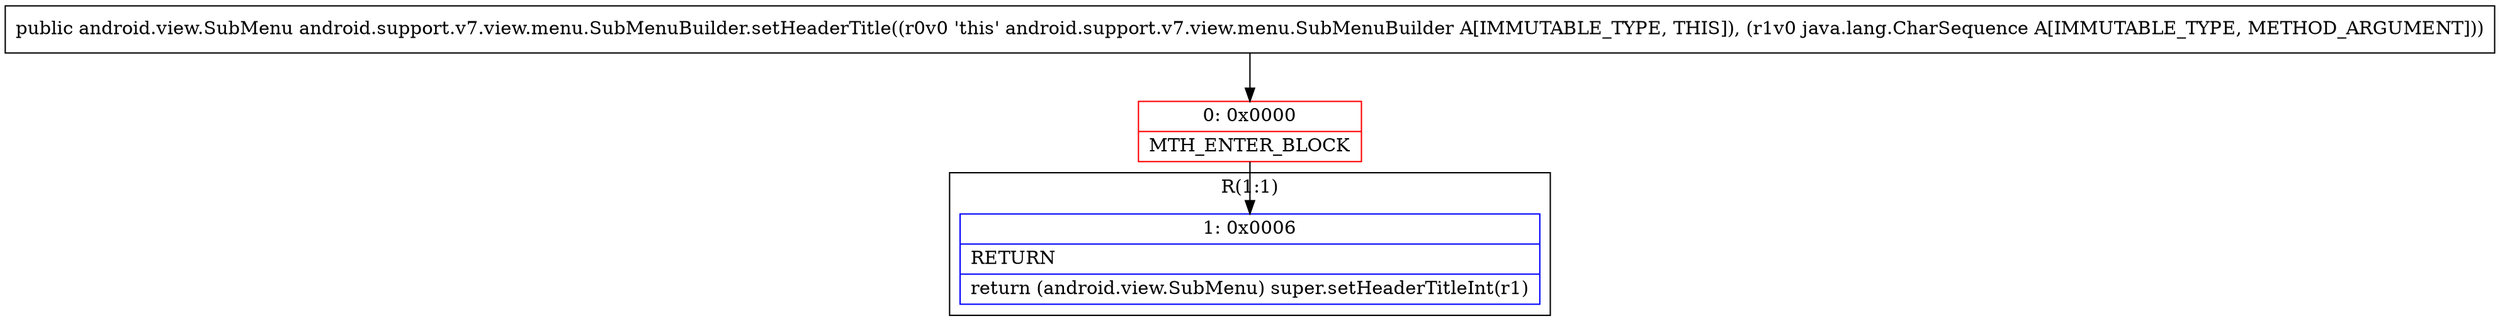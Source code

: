 digraph "CFG forandroid.support.v7.view.menu.SubMenuBuilder.setHeaderTitle(Ljava\/lang\/CharSequence;)Landroid\/view\/SubMenu;" {
subgraph cluster_Region_486263957 {
label = "R(1:1)";
node [shape=record,color=blue];
Node_1 [shape=record,label="{1\:\ 0x0006|RETURN\l|return (android.view.SubMenu) super.setHeaderTitleInt(r1)\l}"];
}
Node_0 [shape=record,color=red,label="{0\:\ 0x0000|MTH_ENTER_BLOCK\l}"];
MethodNode[shape=record,label="{public android.view.SubMenu android.support.v7.view.menu.SubMenuBuilder.setHeaderTitle((r0v0 'this' android.support.v7.view.menu.SubMenuBuilder A[IMMUTABLE_TYPE, THIS]), (r1v0 java.lang.CharSequence A[IMMUTABLE_TYPE, METHOD_ARGUMENT])) }"];
MethodNode -> Node_0;
Node_0 -> Node_1;
}


